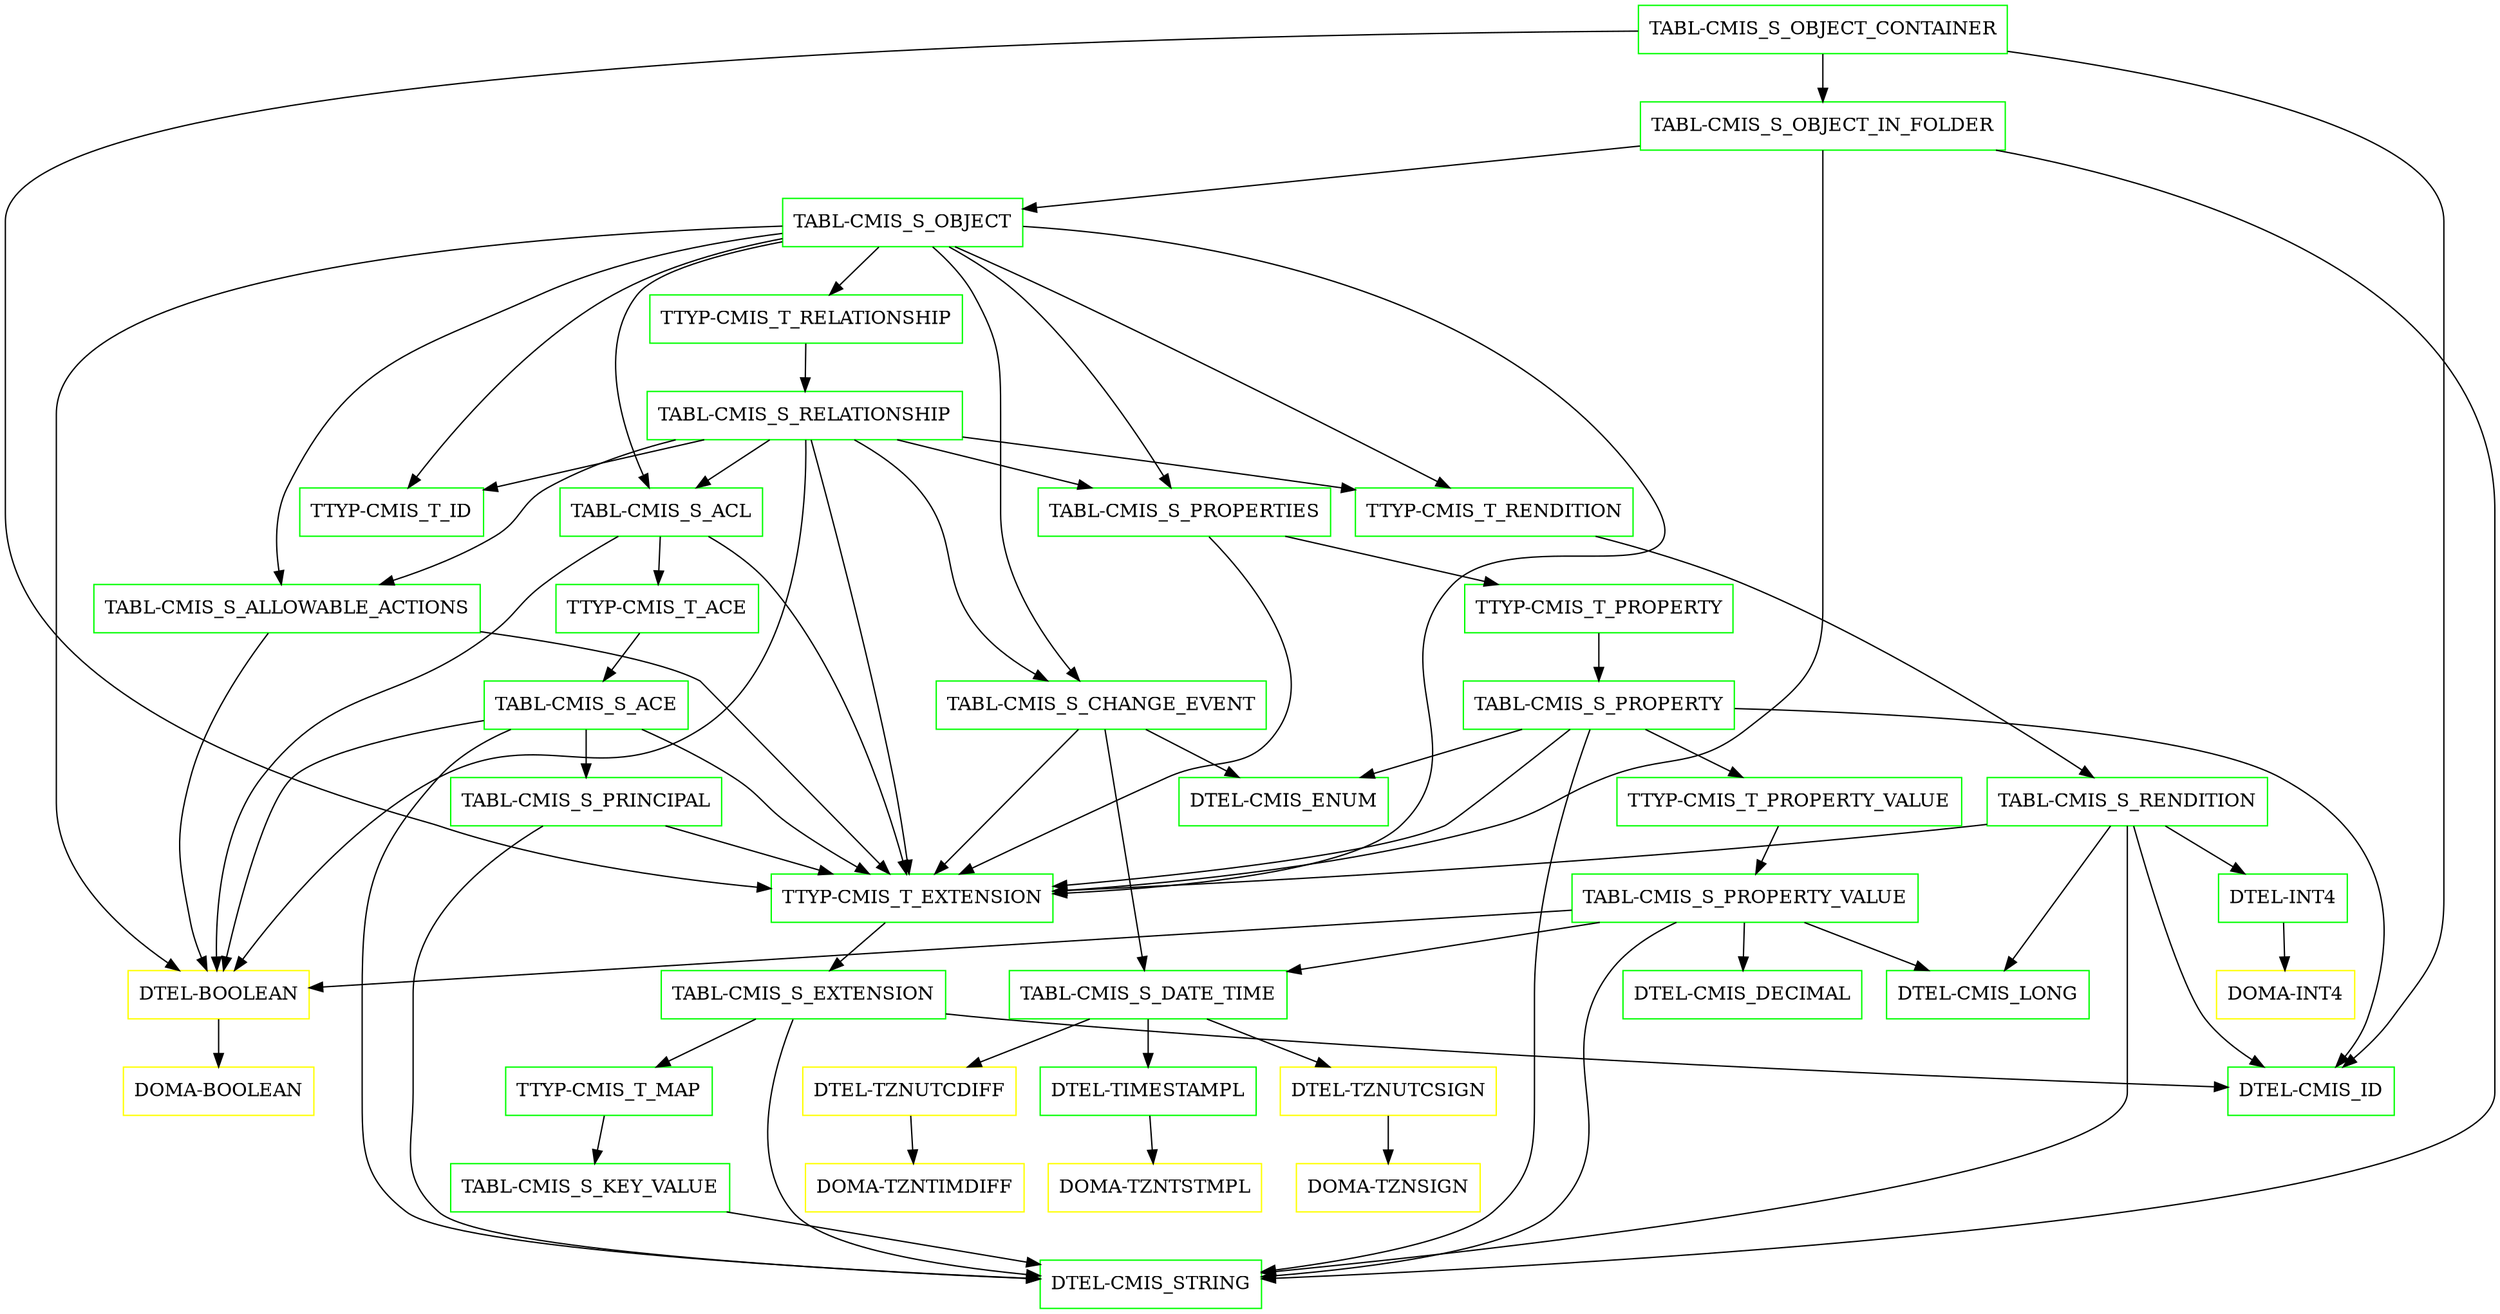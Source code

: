 digraph G {
  "TABL-CMIS_S_OBJECT_CONTAINER" [shape=box,color=green];
  "TTYP-CMIS_T_EXTENSION" [shape=box,color=green,URL="./TTYP_CMIS_T_EXTENSION.html"];
  "TABL-CMIS_S_EXTENSION" [shape=box,color=green,URL="./TABL_CMIS_S_EXTENSION.html"];
  "TTYP-CMIS_T_MAP" [shape=box,color=green,URL="./TTYP_CMIS_T_MAP.html"];
  "TABL-CMIS_S_KEY_VALUE" [shape=box,color=green,URL="./TABL_CMIS_S_KEY_VALUE.html"];
  "DTEL-CMIS_STRING" [shape=box,color=green,URL="./DTEL_CMIS_STRING.html"];
  "DTEL-CMIS_ID" [shape=box,color=green,URL="./DTEL_CMIS_ID.html"];
  "TABL-CMIS_S_OBJECT_IN_FOLDER" [shape=box,color=green,URL="./TABL_CMIS_S_OBJECT_IN_FOLDER.html"];
  "TABL-CMIS_S_OBJECT" [shape=box,color=green,URL="./TABL_CMIS_S_OBJECT.html"];
  "TTYP-CMIS_T_RENDITION" [shape=box,color=green,URL="./TTYP_CMIS_T_RENDITION.html"];
  "TABL-CMIS_S_RENDITION" [shape=box,color=green,URL="./TABL_CMIS_S_RENDITION.html"];
  "DTEL-INT4" [shape=box,color=green,URL="./DTEL_INT4.html"];
  "DOMA-INT4" [shape=box,color=yellow,URL="./DOMA_INT4.html"];
  "DTEL-CMIS_LONG" [shape=box,color=green,URL="./DTEL_CMIS_LONG.html"];
  "TTYP-CMIS_T_ID" [shape=box,color=green,URL="./TTYP_CMIS_T_ID.html"];
  "DTEL-BOOLEAN" [shape=box,color=yellow,URL="./DTEL_BOOLEAN.html"];
  "DOMA-BOOLEAN" [shape=box,color=yellow,URL="./DOMA_BOOLEAN.html"];
  "TABL-CMIS_S_ACL" [shape=box,color=green,URL="./TABL_CMIS_S_ACL.html"];
  "TTYP-CMIS_T_ACE" [shape=box,color=green,URL="./TTYP_CMIS_T_ACE.html"];
  "TABL-CMIS_S_ACE" [shape=box,color=green,URL="./TABL_CMIS_S_ACE.html"];
  "TABL-CMIS_S_PRINCIPAL" [shape=box,color=green,URL="./TABL_CMIS_S_PRINCIPAL.html"];
  "TABL-CMIS_S_CHANGE_EVENT" [shape=box,color=green,URL="./TABL_CMIS_S_CHANGE_EVENT.html"];
  "TABL-CMIS_S_DATE_TIME" [shape=box,color=green,URL="./TABL_CMIS_S_DATE_TIME.html"];
  "DTEL-TZNUTCSIGN" [shape=box,color=yellow,URL="./DTEL_TZNUTCSIGN.html"];
  "DOMA-TZNSIGN" [shape=box,color=yellow,URL="./DOMA_TZNSIGN.html"];
  "DTEL-TZNUTCDIFF" [shape=box,color=yellow,URL="./DTEL_TZNUTCDIFF.html"];
  "DOMA-TZNTIMDIFF" [shape=box,color=yellow,URL="./DOMA_TZNTIMDIFF.html"];
  "DTEL-TIMESTAMPL" [shape=box,color=green,URL="./DTEL_TIMESTAMPL.html"];
  "DOMA-TZNTSTMPL" [shape=box,color=yellow,URL="./DOMA_TZNTSTMPL.html"];
  "DTEL-CMIS_ENUM" [shape=box,color=green,URL="./DTEL_CMIS_ENUM.html"];
  "TTYP-CMIS_T_RELATIONSHIP" [shape=box,color=green,URL="./TTYP_CMIS_T_RELATIONSHIP.html"];
  "TABL-CMIS_S_RELATIONSHIP" [shape=box,color=green,URL="./TABL_CMIS_S_RELATIONSHIP.html"];
  "TABL-CMIS_S_ALLOWABLE_ACTIONS" [shape=box,color=green,URL="./TABL_CMIS_S_ALLOWABLE_ACTIONS.html"];
  "TABL-CMIS_S_PROPERTIES" [shape=box,color=green,URL="./TABL_CMIS_S_PROPERTIES.html"];
  "TTYP-CMIS_T_PROPERTY" [shape=box,color=green,URL="./TTYP_CMIS_T_PROPERTY.html"];
  "TABL-CMIS_S_PROPERTY" [shape=box,color=green,URL="./TABL_CMIS_S_PROPERTY.html"];
  "TTYP-CMIS_T_PROPERTY_VALUE" [shape=box,color=green,URL="./TTYP_CMIS_T_PROPERTY_VALUE.html"];
  "TABL-CMIS_S_PROPERTY_VALUE" [shape=box,color=green,URL="./TABL_CMIS_S_PROPERTY_VALUE.html"];
  "DTEL-CMIS_DECIMAL" [shape=box,color=green,URL="./DTEL_CMIS_DECIMAL.html"];
  "TABL-CMIS_S_OBJECT_CONTAINER" -> "DTEL-CMIS_ID";
  "TABL-CMIS_S_OBJECT_CONTAINER" -> "TABL-CMIS_S_OBJECT_IN_FOLDER";
  "TABL-CMIS_S_OBJECT_CONTAINER" -> "TTYP-CMIS_T_EXTENSION";
  "TTYP-CMIS_T_EXTENSION" -> "TABL-CMIS_S_EXTENSION";
  "TABL-CMIS_S_EXTENSION" -> "DTEL-CMIS_ID";
  "TABL-CMIS_S_EXTENSION" -> "DTEL-CMIS_STRING";
  "TABL-CMIS_S_EXTENSION" -> "TTYP-CMIS_T_MAP";
  "TTYP-CMIS_T_MAP" -> "TABL-CMIS_S_KEY_VALUE";
  "TABL-CMIS_S_KEY_VALUE" -> "DTEL-CMIS_STRING";
  "TABL-CMIS_S_OBJECT_IN_FOLDER" -> "TABL-CMIS_S_OBJECT";
  "TABL-CMIS_S_OBJECT_IN_FOLDER" -> "DTEL-CMIS_STRING";
  "TABL-CMIS_S_OBJECT_IN_FOLDER" -> "TTYP-CMIS_T_EXTENSION";
  "TABL-CMIS_S_OBJECT" -> "TABL-CMIS_S_PROPERTIES";
  "TABL-CMIS_S_OBJECT" -> "TABL-CMIS_S_ALLOWABLE_ACTIONS";
  "TABL-CMIS_S_OBJECT" -> "TTYP-CMIS_T_RELATIONSHIP";
  "TABL-CMIS_S_OBJECT" -> "TABL-CMIS_S_CHANGE_EVENT";
  "TABL-CMIS_S_OBJECT" -> "TABL-CMIS_S_ACL";
  "TABL-CMIS_S_OBJECT" -> "DTEL-BOOLEAN";
  "TABL-CMIS_S_OBJECT" -> "TTYP-CMIS_T_ID";
  "TABL-CMIS_S_OBJECT" -> "TTYP-CMIS_T_RENDITION";
  "TABL-CMIS_S_OBJECT" -> "TTYP-CMIS_T_EXTENSION";
  "TTYP-CMIS_T_RENDITION" -> "TABL-CMIS_S_RENDITION";
  "TABL-CMIS_S_RENDITION" -> "DTEL-CMIS_STRING";
  "TABL-CMIS_S_RENDITION" -> "DTEL-CMIS_LONG";
  "TABL-CMIS_S_RENDITION" -> "DTEL-INT4";
  "TABL-CMIS_S_RENDITION" -> "DTEL-CMIS_ID";
  "TABL-CMIS_S_RENDITION" -> "TTYP-CMIS_T_EXTENSION";
  "DTEL-INT4" -> "DOMA-INT4";
  "DTEL-BOOLEAN" -> "DOMA-BOOLEAN";
  "TABL-CMIS_S_ACL" -> "TTYP-CMIS_T_ACE";
  "TABL-CMIS_S_ACL" -> "DTEL-BOOLEAN";
  "TABL-CMIS_S_ACL" -> "TTYP-CMIS_T_EXTENSION";
  "TTYP-CMIS_T_ACE" -> "TABL-CMIS_S_ACE";
  "TABL-CMIS_S_ACE" -> "TABL-CMIS_S_PRINCIPAL";
  "TABL-CMIS_S_ACE" -> "DTEL-CMIS_STRING";
  "TABL-CMIS_S_ACE" -> "DTEL-BOOLEAN";
  "TABL-CMIS_S_ACE" -> "TTYP-CMIS_T_EXTENSION";
  "TABL-CMIS_S_PRINCIPAL" -> "DTEL-CMIS_STRING";
  "TABL-CMIS_S_PRINCIPAL" -> "TTYP-CMIS_T_EXTENSION";
  "TABL-CMIS_S_CHANGE_EVENT" -> "DTEL-CMIS_ENUM";
  "TABL-CMIS_S_CHANGE_EVENT" -> "TABL-CMIS_S_DATE_TIME";
  "TABL-CMIS_S_CHANGE_EVENT" -> "TTYP-CMIS_T_EXTENSION";
  "TABL-CMIS_S_DATE_TIME" -> "DTEL-TIMESTAMPL";
  "TABL-CMIS_S_DATE_TIME" -> "DTEL-TZNUTCDIFF";
  "TABL-CMIS_S_DATE_TIME" -> "DTEL-TZNUTCSIGN";
  "DTEL-TZNUTCSIGN" -> "DOMA-TZNSIGN";
  "DTEL-TZNUTCDIFF" -> "DOMA-TZNTIMDIFF";
  "DTEL-TIMESTAMPL" -> "DOMA-TZNTSTMPL";
  "TTYP-CMIS_T_RELATIONSHIP" -> "TABL-CMIS_S_RELATIONSHIP";
  "TABL-CMIS_S_RELATIONSHIP" -> "TABL-CMIS_S_PROPERTIES";
  "TABL-CMIS_S_RELATIONSHIP" -> "TABL-CMIS_S_ALLOWABLE_ACTIONS";
  "TABL-CMIS_S_RELATIONSHIP" -> "TABL-CMIS_S_CHANGE_EVENT";
  "TABL-CMIS_S_RELATIONSHIP" -> "TABL-CMIS_S_ACL";
  "TABL-CMIS_S_RELATIONSHIP" -> "DTEL-BOOLEAN";
  "TABL-CMIS_S_RELATIONSHIP" -> "TTYP-CMIS_T_ID";
  "TABL-CMIS_S_RELATIONSHIP" -> "TTYP-CMIS_T_RENDITION";
  "TABL-CMIS_S_RELATIONSHIP" -> "TTYP-CMIS_T_EXTENSION";
  "TABL-CMIS_S_ALLOWABLE_ACTIONS" -> "DTEL-BOOLEAN";
  "TABL-CMIS_S_ALLOWABLE_ACTIONS" -> "TTYP-CMIS_T_EXTENSION";
  "TABL-CMIS_S_PROPERTIES" -> "TTYP-CMIS_T_PROPERTY";
  "TABL-CMIS_S_PROPERTIES" -> "TTYP-CMIS_T_EXTENSION";
  "TTYP-CMIS_T_PROPERTY" -> "TABL-CMIS_S_PROPERTY";
  "TABL-CMIS_S_PROPERTY" -> "DTEL-CMIS_ID";
  "TABL-CMIS_S_PROPERTY" -> "DTEL-CMIS_ENUM";
  "TABL-CMIS_S_PROPERTY" -> "DTEL-CMIS_STRING";
  "TABL-CMIS_S_PROPERTY" -> "TTYP-CMIS_T_PROPERTY_VALUE";
  "TABL-CMIS_S_PROPERTY" -> "TTYP-CMIS_T_EXTENSION";
  "TTYP-CMIS_T_PROPERTY_VALUE" -> "TABL-CMIS_S_PROPERTY_VALUE";
  "TABL-CMIS_S_PROPERTY_VALUE" -> "DTEL-CMIS_STRING";
  "TABL-CMIS_S_PROPERTY_VALUE" -> "DTEL-BOOLEAN";
  "TABL-CMIS_S_PROPERTY_VALUE" -> "DTEL-CMIS_LONG";
  "TABL-CMIS_S_PROPERTY_VALUE" -> "DTEL-CMIS_DECIMAL";
  "TABL-CMIS_S_PROPERTY_VALUE" -> "TABL-CMIS_S_DATE_TIME";
}
